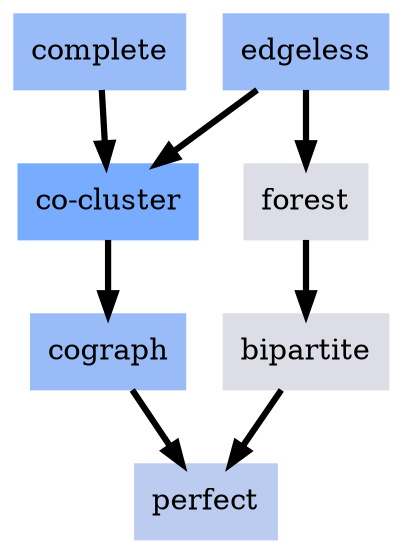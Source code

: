 digraph local_7HR4uV {
	node [color=lightblue2 style=filled]
	margin=0.04 size="6,6"
	"n_RmssrZ" [label="perfect" URL="/parameters/html/RmssrZ" color="#bbccf0" shape=box]
	"n_EhdXNA" [label="complete" URL="/parameters/html/EhdXNA" color="#99bcf8" shape=box]
	"n_LsiBbX" [label="edgeless" URL="/parameters/html/LsiBbX" color="#99bcf8" shape=box]
	"n_9Qd0Mx" [label="cograph" URL="/parameters/html/9Qd0Mx" color="#99bcf8" shape=box]
	"n_cLHJkW" [label="bipartite" URL="/parameters/html/cLHJkW" color="#dddde8" shape=box]
	"n_JngPPm" [label="forest" URL="/parameters/html/JngPPm" color="#dddde8" shape=box]
	"n_7HR4uV" [label="co-cluster" URL="/parameters/html/7HR4uV" color="#78acff" shape=box]
	"n_LsiBbX" -> "n_JngPPm" [label="" decorate=true lblstyle="above, sloped" weight="100" penwidth="3.0"]
	"n_JngPPm" -> "n_cLHJkW" [label="" decorate=true lblstyle="above, sloped" weight="100" penwidth="3.0"]
	"n_9Qd0Mx" -> "n_RmssrZ" [label="" decorate=true lblstyle="above, sloped" weight="100" penwidth="3.0"]
	"n_cLHJkW" -> "n_RmssrZ" [label="" decorate=true lblstyle="above, sloped" weight="100" penwidth="3.0"]
	"n_EhdXNA" -> "n_7HR4uV" [label="" decorate=true lblstyle="above, sloped" weight="100" penwidth="3.0"]
	"n_7HR4uV" -> "n_9Qd0Mx" [label="" decorate=true lblstyle="above, sloped" weight="100" penwidth="3.0"]
	"n_LsiBbX" -> "n_7HR4uV" [label="" decorate=true lblstyle="above, sloped" weight="100" penwidth="3.0"]
}
